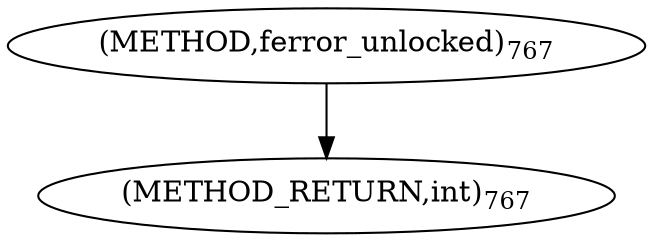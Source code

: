 digraph "ferror_unlocked" {  
"73911" [label = <(METHOD,ferror_unlocked)<SUB>767</SUB>> ]
"73913" [label = <(METHOD_RETURN,int)<SUB>767</SUB>> ]
  "73911" -> "73913" 
}
